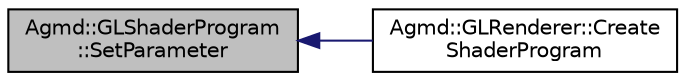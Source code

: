 digraph "Agmd::GLShaderProgram::SetParameter"
{
  edge [fontname="Helvetica",fontsize="10",labelfontname="Helvetica",labelfontsize="10"];
  node [fontname="Helvetica",fontsize="10",shape=record];
  rankdir="LR";
  Node1 [label="Agmd::GLShaderProgram\l::SetParameter",height=0.2,width=0.4,color="black", fillcolor="grey75", style="filled" fontcolor="black"];
  Node1 -> Node2 [dir="back",color="midnightblue",fontsize="10",style="solid",fontname="Helvetica"];
  Node2 [label="Agmd::GLRenderer::Create\lShaderProgram",height=0.2,width=0.4,color="black", fillcolor="white", style="filled",URL="$class_agmd_1_1_g_l_renderer.html#a17f4fddfbfd74d81e34f7047c88bf0ce"];
}
